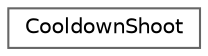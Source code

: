 digraph "Graphical Class Hierarchy"
{
 // LATEX_PDF_SIZE
  bgcolor="transparent";
  edge [fontname=Helvetica,fontsize=10,labelfontname=Helvetica,labelfontsize=10];
  node [fontname=Helvetica,fontsize=10,shape=box,height=0.2,width=0.4];
  rankdir="LR";
  Node0 [label="CooldownShoot",height=0.2,width=0.4,color="grey40", fillcolor="white", style="filled",URL="$struct_cooldown_shoot.html",tooltip="The cooldownShoot component."];
}
